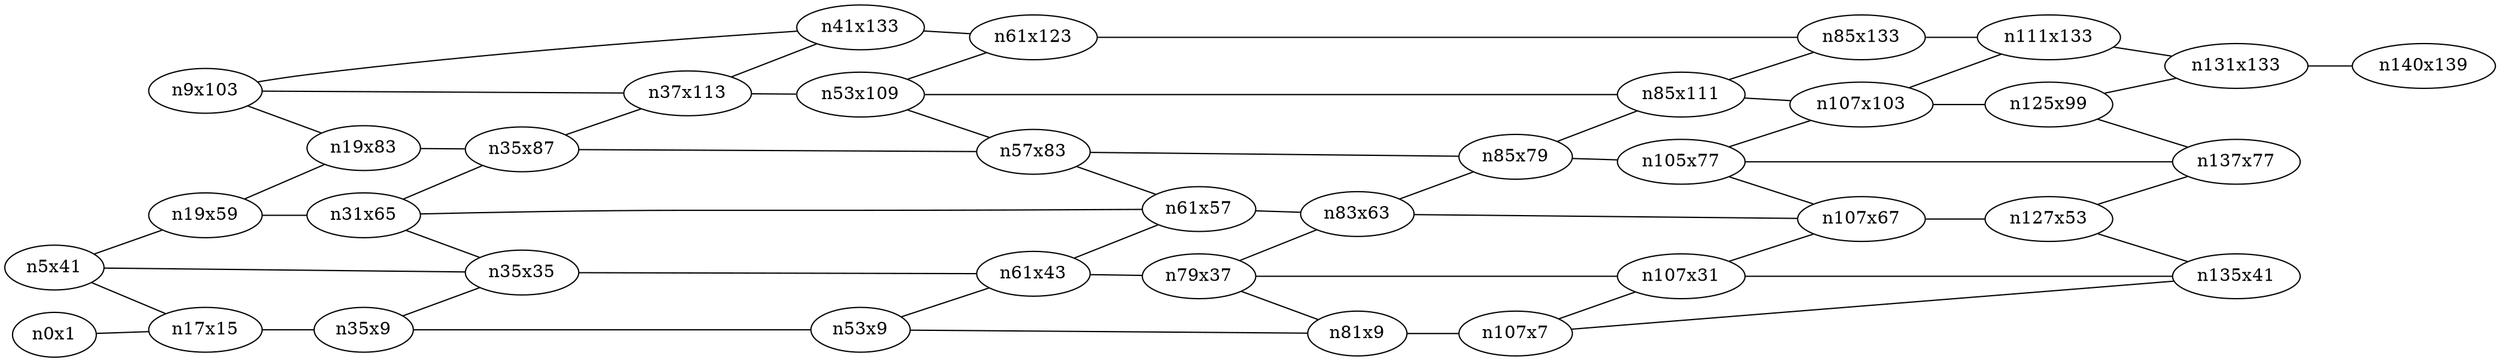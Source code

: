 graph {
     rankdir="LR"
    
n0x1 -- n17x15 ;
n17x15 -- n35x9 ;
n5x41 -- n19x59 ;
n5x41 -- n35x35 ;
n5x41 -- n17x15 ;
n35x9 -- n35x35 ;
n35x9 -- n53x9 ;
n19x59 -- n19x83 ;
n19x59 -- n31x65 ;
n35x35 -- n61x43 ;
n53x9 -- n61x43 ;
n53x9 -- n81x9 ;
n19x83 -- n35x87 ;
n31x65 -- n35x87 ;
n31x65 -- n61x57 ;
n31x65 -- n35x35 ;
n61x43 -- n61x57 ;
n61x43 -- n79x37 ;
n81x9 -- n107x7 ;
n9x103 -- n41x133 ;
n9x103 -- n37x113 ;
n9x103 -- n19x83 ;
n35x87 -- n37x113 ;
n35x87 -- n57x83 ;
n61x57 -- n83x63 ;
n79x37 -- n83x63 ;
n79x37 -- n107x31 ;
n79x37 -- n81x9 ;
n107x7 -- n107x31 ;
n107x7 -- n135x41 ;
n41x133 -- n61x123 ;
n37x113 -- n41x133 ;
n37x113 -- n53x109 ;
n57x83 -- n85x79 ;
n57x83 -- n61x57 ;
n83x63 -- n85x79 ;
n83x63 -- n107x67 ;
n107x31 -- n107x67 ;
n107x31 -- n135x41 ;
n61x123 -- n85x133 ;
n53x109 -- n61x123 ;
n53x109 -- n85x111 ;
n53x109 -- n57x83 ;
n85x79 -- n85x111 ;
n85x79 -- n105x77 ;
n107x67 -- n127x53 ;
n127x53 -- n137x77 ;
n127x53 -- n135x41 ;
n85x133 -- n111x133 ;
n85x111 -- n85x133 ;
n85x111 -- n107x103 ;
n105x77 -- n107x103 ;
n105x77 -- n137x77 ;
n105x77 -- n107x67 ;
n111x133 -- n131x133 ;
n107x103 -- n111x133 ;
n107x103 -- n125x99 ;
n125x99 -- n131x133 ;
n125x99 -- n137x77 ;
n131x133 -- n140x139 ;
}
